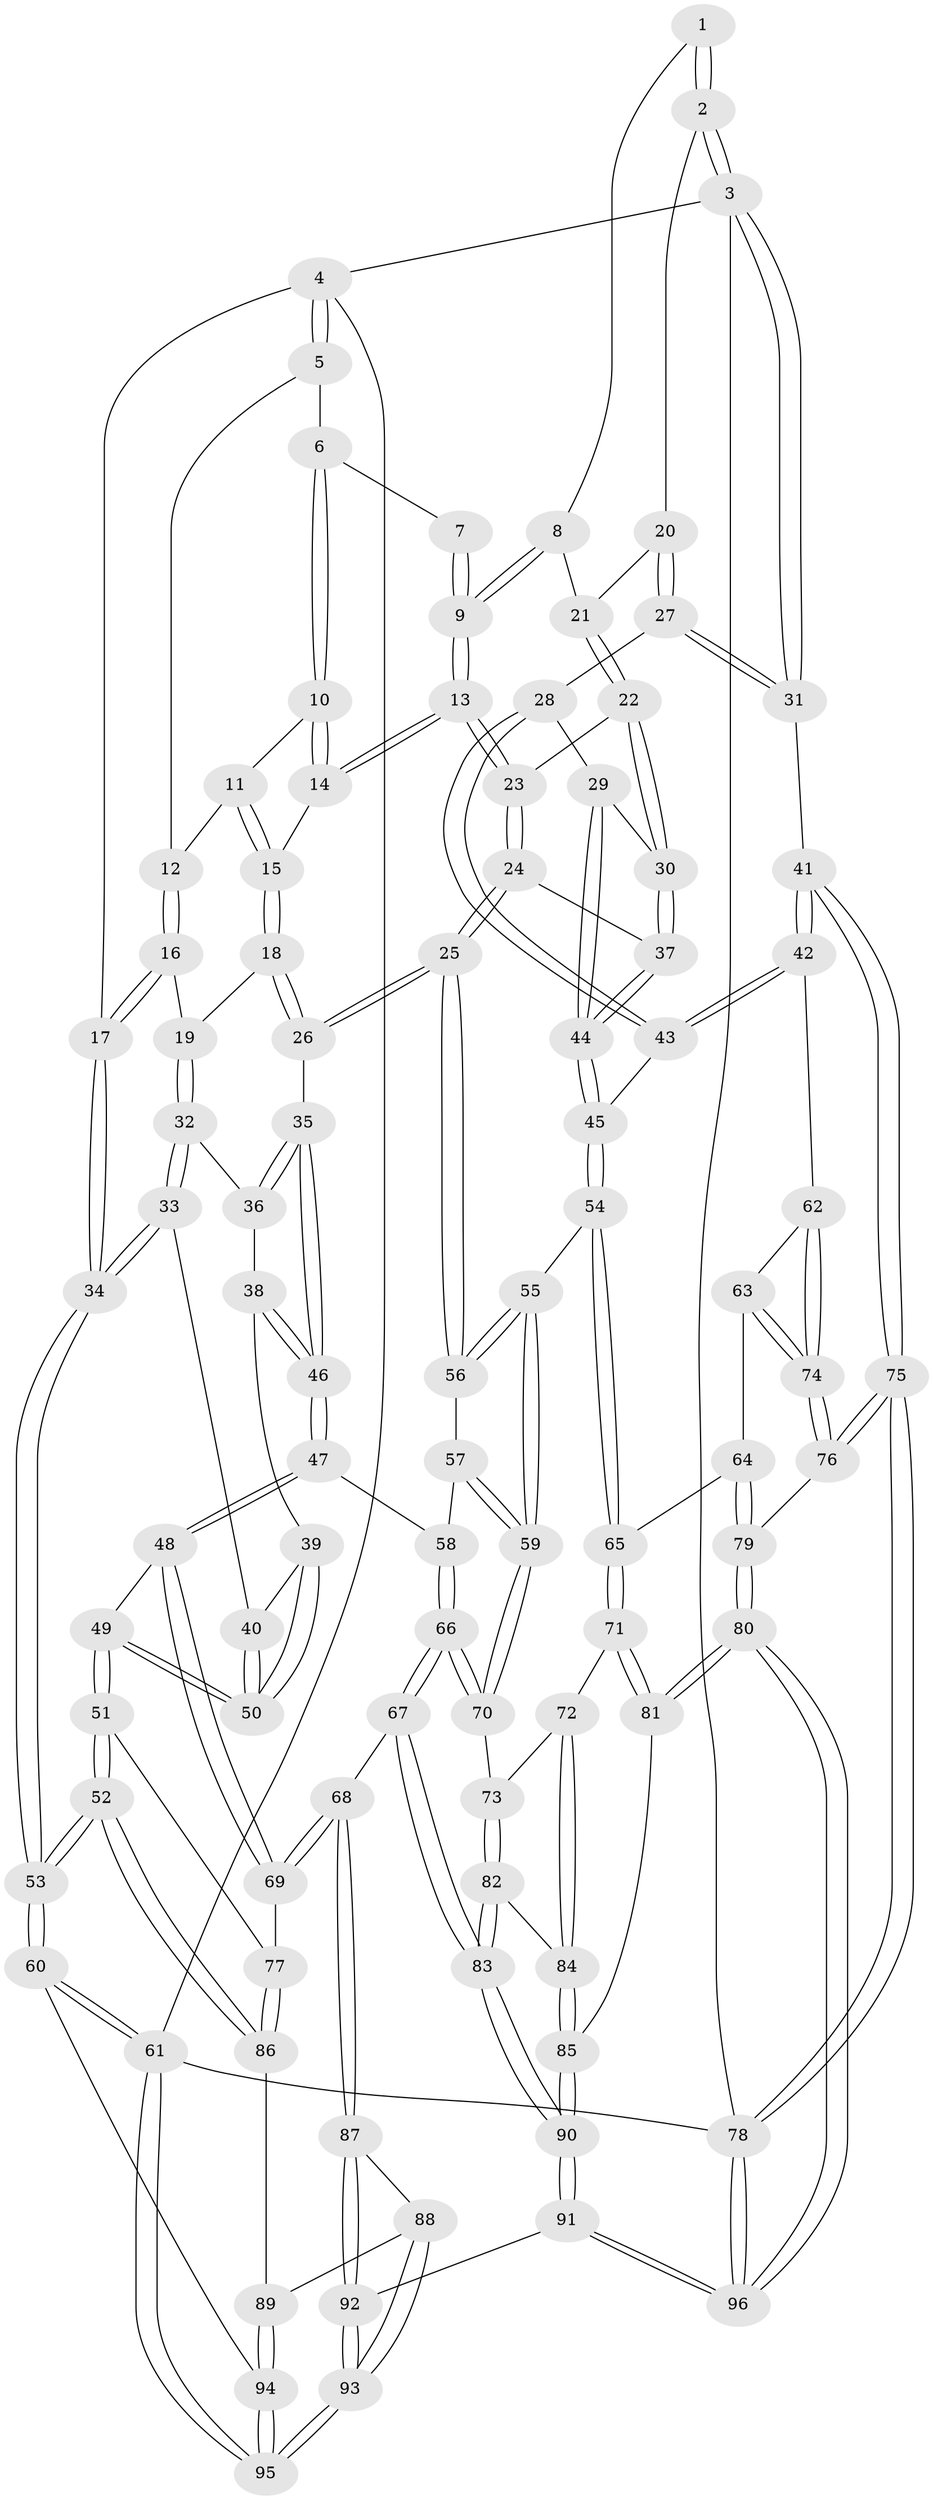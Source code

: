// Generated by graph-tools (version 1.1) at 2025/03/03/09/25 03:03:29]
// undirected, 96 vertices, 237 edges
graph export_dot {
graph [start="1"]
  node [color=gray90,style=filled];
  1 [pos="+0.7641564534051006+0"];
  2 [pos="+1+0"];
  3 [pos="+1+0"];
  4 [pos="+0+0"];
  5 [pos="+0.21168627796257208+0"];
  6 [pos="+0.4607803862390789+0"];
  7 [pos="+0.4955816954833883+0"];
  8 [pos="+0.73495841854376+0.04758021641174836"];
  9 [pos="+0.5880988575442611+0.11517173697434087"];
  10 [pos="+0.43341450820128014+0"];
  11 [pos="+0.3142224298171589+0.07207450732533079"];
  12 [pos="+0.2537040516873076+0.06203741659205208"];
  13 [pos="+0.580391908922881+0.14590547204902427"];
  14 [pos="+0.41573451307561643+0.10383158763396788"];
  15 [pos="+0.3770763385906449+0.14110270471133868"];
  16 [pos="+0.19146875309986294+0.15873078906860835"];
  17 [pos="+0+0"];
  18 [pos="+0.3600926477272803+0.19339528756944946"];
  19 [pos="+0.19660070980959932+0.17308041124910334"];
  20 [pos="+0.8388809592942712+0.13468832136250186"];
  21 [pos="+0.7988216004821364+0.1288501219050114"];
  22 [pos="+0.6847204564429938+0.23082294337171316"];
  23 [pos="+0.5894941439486839+0.2031741934574691"];
  24 [pos="+0.46204537517778993+0.34739236366834153"];
  25 [pos="+0.444988257312986+0.35806239324859324"];
  26 [pos="+0.44469389721030744+0.3579958505178134"];
  27 [pos="+0.9111401831245203+0.22159542940204363"];
  28 [pos="+0.7598222740868014+0.30355881208146196"];
  29 [pos="+0.7533147934310411+0.30422257838181305"];
  30 [pos="+0.705191175792033+0.25968909682324337"];
  31 [pos="+1+0.32606979600276115"];
  32 [pos="+0.17664933177813585+0.23382023695421805"];
  33 [pos="+0+0.3069192340227882"];
  34 [pos="+0+0.28780363157409666"];
  35 [pos="+0.43351889857645415+0.3617057631277076"];
  36 [pos="+0.1842605862093369+0.25352941123614015"];
  37 [pos="+0.6364309343164234+0.38050268359318845"];
  38 [pos="+0.18322494854679444+0.3375365051723188"];
  39 [pos="+0.10360800403975372+0.36170656235524157"];
  40 [pos="+0+0.30868610573076116"];
  41 [pos="+1+0.39327076031162783"];
  42 [pos="+1+0.42291539919859733"];
  43 [pos="+0.9346110009239967+0.4222114554117821"];
  44 [pos="+0.7260062339895288+0.43712599270272645"];
  45 [pos="+0.7361439124074933+0.469773250462863"];
  46 [pos="+0.25679722568814656+0.46118956967610514"];
  47 [pos="+0.2535093518796485+0.46645184053906386"];
  48 [pos="+0.16979472673563623+0.5289298894609678"];
  49 [pos="+0.16835118316284955+0.5292088023892884"];
  50 [pos="+0.14673705878101664+0.50227736038406"];
  51 [pos="+0.02382455096574099+0.6373853148359858"];
  52 [pos="+0+0.6684967808344265"];
  53 [pos="+0+0.6716429623042677"];
  54 [pos="+0.7280173869465679+0.489013682440864"];
  55 [pos="+0.5112318710359617+0.5010326076951976"];
  56 [pos="+0.4657177114364239+0.4066553791433464"];
  57 [pos="+0.37222539187251436+0.5538625687428895"];
  58 [pos="+0.32876633969370544+0.5631097678761126"];
  59 [pos="+0.506745446615892+0.5919790105294171"];
  60 [pos="+0+0.7936644224438648"];
  61 [pos="+0+1"];
  62 [pos="+0.9664341940253987+0.5279339903666512"];
  63 [pos="+0.8666034287903055+0.592172404807846"];
  64 [pos="+0.774359784620749+0.6299170977704305"];
  65 [pos="+0.750406348803437+0.6227000967140311"];
  66 [pos="+0.38489461593102836+0.7119523060772741"];
  67 [pos="+0.36043570802230346+0.745383229746646"];
  68 [pos="+0.32870478033891265+0.7553046251117689"];
  69 [pos="+0.3196099996514585+0.749288372570017"];
  70 [pos="+0.5080238726749065+0.6252073619173676"];
  71 [pos="+0.6882265223859517+0.6666028581124117"];
  72 [pos="+0.5827484824150277+0.6656262634235097"];
  73 [pos="+0.5819770820675437+0.6653670985484843"];
  74 [pos="+0.9434456929045045+0.7005014499437933"];
  75 [pos="+1+0.9987311744707901"];
  76 [pos="+0.9531287160400095+0.8127780492530298"];
  77 [pos="+0.12566872518883856+0.7178353668102014"];
  78 [pos="+1+1"];
  79 [pos="+0.909999711271177+0.8053460578760092"];
  80 [pos="+0.7290602771001734+0.8823839675411467"];
  81 [pos="+0.7141511793687525+0.8757353703103822"];
  82 [pos="+0.5025255158712097+0.8589007008660796"];
  83 [pos="+0.4867978084327602+0.8656931796780548"];
  84 [pos="+0.5988243965905362+0.84021233369175"];
  85 [pos="+0.7052979720832454+0.8770888307294185"];
  86 [pos="+0.14059501842637412+0.8535826250620862"];
  87 [pos="+0.3111638951073928+0.7870587768865547"];
  88 [pos="+0.27559457429920475+0.8228725721015588"];
  89 [pos="+0.14445806120440585+0.8609488336880661"];
  90 [pos="+0.47697476495615554+1"];
  91 [pos="+0.44528144271588205+1"];
  92 [pos="+0.43820527865360465+1"];
  93 [pos="+0.21739899243448615+1"];
  94 [pos="+0.1312833694988517+0.8875555492456492"];
  95 [pos="+0.10712726639764744+1"];
  96 [pos="+0.8800686978084155+1"];
  1 -- 2;
  1 -- 2;
  1 -- 8;
  2 -- 3;
  2 -- 3;
  2 -- 20;
  3 -- 4;
  3 -- 31;
  3 -- 31;
  3 -- 78;
  4 -- 5;
  4 -- 5;
  4 -- 17;
  4 -- 61;
  5 -- 6;
  5 -- 12;
  6 -- 7;
  6 -- 10;
  6 -- 10;
  7 -- 9;
  7 -- 9;
  8 -- 9;
  8 -- 9;
  8 -- 21;
  9 -- 13;
  9 -- 13;
  10 -- 11;
  10 -- 14;
  10 -- 14;
  11 -- 12;
  11 -- 15;
  11 -- 15;
  12 -- 16;
  12 -- 16;
  13 -- 14;
  13 -- 14;
  13 -- 23;
  13 -- 23;
  14 -- 15;
  15 -- 18;
  15 -- 18;
  16 -- 17;
  16 -- 17;
  16 -- 19;
  17 -- 34;
  17 -- 34;
  18 -- 19;
  18 -- 26;
  18 -- 26;
  19 -- 32;
  19 -- 32;
  20 -- 21;
  20 -- 27;
  20 -- 27;
  21 -- 22;
  21 -- 22;
  22 -- 23;
  22 -- 30;
  22 -- 30;
  23 -- 24;
  23 -- 24;
  24 -- 25;
  24 -- 25;
  24 -- 37;
  25 -- 26;
  25 -- 26;
  25 -- 56;
  25 -- 56;
  26 -- 35;
  27 -- 28;
  27 -- 31;
  27 -- 31;
  28 -- 29;
  28 -- 43;
  28 -- 43;
  29 -- 30;
  29 -- 44;
  29 -- 44;
  30 -- 37;
  30 -- 37;
  31 -- 41;
  32 -- 33;
  32 -- 33;
  32 -- 36;
  33 -- 34;
  33 -- 34;
  33 -- 40;
  34 -- 53;
  34 -- 53;
  35 -- 36;
  35 -- 36;
  35 -- 46;
  35 -- 46;
  36 -- 38;
  37 -- 44;
  37 -- 44;
  38 -- 39;
  38 -- 46;
  38 -- 46;
  39 -- 40;
  39 -- 50;
  39 -- 50;
  40 -- 50;
  40 -- 50;
  41 -- 42;
  41 -- 42;
  41 -- 75;
  41 -- 75;
  42 -- 43;
  42 -- 43;
  42 -- 62;
  43 -- 45;
  44 -- 45;
  44 -- 45;
  45 -- 54;
  45 -- 54;
  46 -- 47;
  46 -- 47;
  47 -- 48;
  47 -- 48;
  47 -- 58;
  48 -- 49;
  48 -- 69;
  48 -- 69;
  49 -- 50;
  49 -- 50;
  49 -- 51;
  49 -- 51;
  51 -- 52;
  51 -- 52;
  51 -- 77;
  52 -- 53;
  52 -- 53;
  52 -- 86;
  52 -- 86;
  53 -- 60;
  53 -- 60;
  54 -- 55;
  54 -- 65;
  54 -- 65;
  55 -- 56;
  55 -- 56;
  55 -- 59;
  55 -- 59;
  56 -- 57;
  57 -- 58;
  57 -- 59;
  57 -- 59;
  58 -- 66;
  58 -- 66;
  59 -- 70;
  59 -- 70;
  60 -- 61;
  60 -- 61;
  60 -- 94;
  61 -- 95;
  61 -- 95;
  61 -- 78;
  62 -- 63;
  62 -- 74;
  62 -- 74;
  63 -- 64;
  63 -- 74;
  63 -- 74;
  64 -- 65;
  64 -- 79;
  64 -- 79;
  65 -- 71;
  65 -- 71;
  66 -- 67;
  66 -- 67;
  66 -- 70;
  66 -- 70;
  67 -- 68;
  67 -- 83;
  67 -- 83;
  68 -- 69;
  68 -- 69;
  68 -- 87;
  68 -- 87;
  69 -- 77;
  70 -- 73;
  71 -- 72;
  71 -- 81;
  71 -- 81;
  72 -- 73;
  72 -- 84;
  72 -- 84;
  73 -- 82;
  73 -- 82;
  74 -- 76;
  74 -- 76;
  75 -- 76;
  75 -- 76;
  75 -- 78;
  75 -- 78;
  76 -- 79;
  77 -- 86;
  77 -- 86;
  78 -- 96;
  78 -- 96;
  79 -- 80;
  79 -- 80;
  80 -- 81;
  80 -- 81;
  80 -- 96;
  80 -- 96;
  81 -- 85;
  82 -- 83;
  82 -- 83;
  82 -- 84;
  83 -- 90;
  83 -- 90;
  84 -- 85;
  84 -- 85;
  85 -- 90;
  85 -- 90;
  86 -- 89;
  87 -- 88;
  87 -- 92;
  87 -- 92;
  88 -- 89;
  88 -- 93;
  88 -- 93;
  89 -- 94;
  89 -- 94;
  90 -- 91;
  90 -- 91;
  91 -- 92;
  91 -- 96;
  91 -- 96;
  92 -- 93;
  92 -- 93;
  93 -- 95;
  93 -- 95;
  94 -- 95;
  94 -- 95;
}
